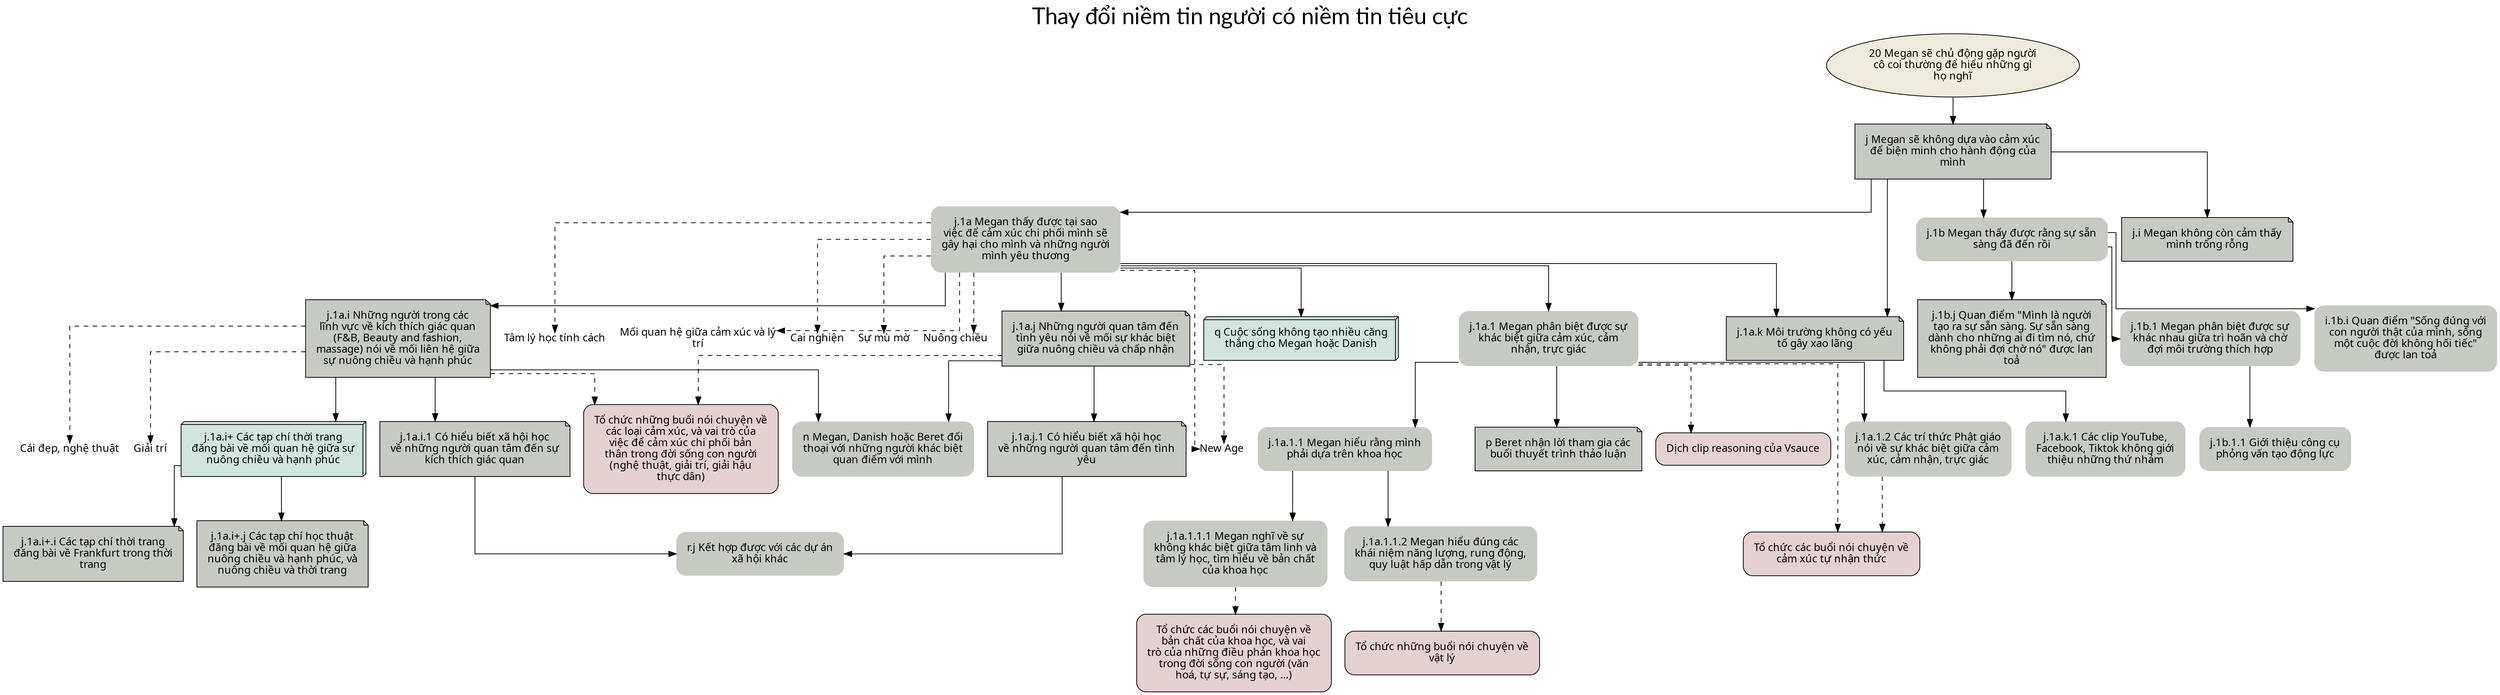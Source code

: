 digraph branch_j{
splines=ortho;
			overlap=false
		style=rounded
		// ranksep="0.4";
		label="Thay đổi niềm tin người có niềm tin tiêu cực";
		sep=10
		fontsize = 30
		labelloc="t";
		fontname="Lato";
//NODES
//====================


node [ shape=plaintext style="filled, rounded" fontname="SVN-Avo" margin=0.2 fillcolor="#c6cac3" ] //Reset style

//All masterGraph nodes

node [ shape=plaintext style="filled, rounded" fontname="SVN-Avo" margin=0.2 fillcolor="#c6cac3" ]

node [ shape=plaintext style="filled, rounded" fontname="SVN-Avo" margin=0.2 fillcolor="#c6cac3" ] //Reset style

//All branch_20 nodes

node [ shape=oval margin=0.1 fillcolor="#EEEADD" style="filled, rounded" ]
"20 Megan sẽ chủ động gặp người cô coi thường để hiểu những gì họ nghĩ" [ label = "20 Megan sẽ chủ động gặp người\ncô coi thường để hiểu những gì\nhọ nghĩ" ] 

node [ shape=plaintext style="filled, rounded" fontname="SVN-Avo" margin=0.2 fillcolor="#c6cac3" ] //Reset style

//All Mục tiêu nodes
"r.j Kết hợp được với các dự án xã hội khác" [ label = "r.j Kết hợp được với các dự án\nxã hội khác" ] 
"j.1b.1.1 Giới thiệu công cụ phỏng vấn tạo động lực" [ label = "j.1b.1.1 Giới thiệu công cụ\nphỏng vấn tạo động lực" ] 
"j.1b.1 Megan phân biệt được sự khác nhau giữa trì hoãn và chờ đợi môi trường thích hợp" [ label = "j.1b.1 Megan phân biệt được sự\nkhác nhau giữa trì hoãn và chờ\nđợi môi trường thích hợp" ] 
"j.1a.k.1 Các clip YouTube, Facebook, Tiktok không giới thiệu những thứ nhảm" [ label = "j.1a.k.1 Các clip YouTube,\nFacebook, Tiktok không giới\nthiệu những thứ nhảm" ] 
"r.j Kết hợp được với các dự án xã hội khác" [ label = "r.j Kết hợp được với các dự án\nxã hội khác" ] 
"n Megan, Danish hoặc Beret đối thoại với những người khác biệt quan điểm với mình" [ label = "n Megan, Danish hoặc Beret đối\nthoại với những người khác biệt\nquan điểm với mình" ] 
"r.j Kết hợp được với các dự án xã hội khác" [ label = "r.j Kết hợp được với các dự án\nxã hội khác" ] 
"n Megan, Danish hoặc Beret đối thoại với những người khác biệt quan điểm với mình" [ label = "n Megan, Danish hoặc Beret đối\nthoại với những người khác biệt\nquan điểm với mình" ] 
"n Megan, Danish hoặc Beret đối thoại với những người khác biệt quan điểm với mình" [ label = "n Megan, Danish hoặc Beret đối\nthoại với những người khác biệt\nquan điểm với mình" ] 
"j.1a.1.1.1 Megan nghĩ về sự không khác biệt giữa tâm linh và tâm lý học, tìm hiểu về bản chất của khoa học" [ label = "j.1a.1.1.1 Megan nghĩ về sự\nkhông khác biệt giữa tâm linh và\ntâm lý học, tìm hiểu về bản chất\ncủa khoa học" ] 
"j.1a.1.1.2 Megan hiểu đúng các khái niệm năng lượng, rung động, quy luật hấp dẫn trong vật lý" [ label = "j.1a.1.1.2 Megan hiểu đúng các\nkhái niệm năng lượng, rung động,\nquy luật hấp dẫn trong vật lý" ] 
"j.1a.1.1 Megan hiểu rằng mình phải dựa trên khoa học" [ label = "j.1a.1.1 Megan hiểu rằng mình\nphải dựa trên khoa học" ] 
"j.1a.1.2 Các trí thức Phật giáo nói về sự khác biệt giữa cảm xúc, cảm nhận, trực giác" [ label = "j.1a.1.2 Các trí thức Phật giáo\nnói về sự khác biệt giữa cảm\nxúc, cảm nhận, trực giác" ] 
"j.1a.1 Megan phân biệt được sự khác biệt giữa cảm xúc, cảm nhận, trực giác" [ label = "j.1a.1 Megan phân biệt được sự\nkhác biệt giữa cảm xúc, cảm\nnhận, trực giác" ] 
"j.1a Megan thấy được tại sao việc để cảm xúc chi phối mình sẽ gây hại cho mình và những người mình yêu thương" [ label = "j.1a Megan thấy được tại sao\nviệc để cảm xúc chi phối mình sẽ\ngây hại cho mình và những người\nmình yêu thương" ] 
"j.1b Megan thấy được rằng sự sẵn sàng đã đến rồi" [ label = "j.1b Megan thấy được rằng sự sẵn\nsàng đã đến rồi" ] 
"i.1b.i Quan điểm ❝Sống đúng với con người thật của mình, sống một cuộc đời không hối tiếc❞ được lan toả" [ label = "i.1b.i Quan điểm \"Sống đúng với\ncon người thật của mình, sống\nmột cuộc đời không hối tiếc\"\nđược lan toả" ] 
"20 Megan sẽ chủ động gặp người cô coi thường để hiểu những gì họ nghĩ" [ label = "20 Megan sẽ chủ động gặp người\ncô coi thường để hiểu những gì\nhọ nghĩ" ] 

node [ shape=plaintext style="filled, rounded" fontname="SVN-Avo" margin=0.2 fillcolor="#c6cac3" ] //Reset style

//All Ý tưởng tốt hơn nodes

node [ shape=box3d style="filled, rounded" fillcolor="#D1E4DD" ]
"j.1a.i+ Các tạp chí thời trang đăng bài về mối quan hệ giữa sự nuông chiều và hạnh phúc" [ label = "j.1a.i+ Các tạp chí thời trang\nđăng bài về mối quan hệ giữa sự\nnuông chiều và hạnh phúc" ] 
"q Cuộc sống không tạo nhiều căng thẳng cho Megan hoặc Danish" [ label = "q Cuộc sống không tạo nhiều căng\nthẳng cho Megan hoặc Danish" ] 

node [ shape=plaintext style="filled, rounded" fontname="SVN-Avo" margin=0.2 fillcolor="#c6cac3" ] //Reset style

//All Yếu tố hỗ trợ nodes

node [ shape=note style=filled ]
"r.j Kết hợp được với các dự án xã hội khác" [ label = "r.j Kết hợp được với các dự án\nxã hội khác" ] 
"q Cuộc sống không tạo nhiều căng thẳng cho Megan hoặc Danish" [ label = "q Cuộc sống không tạo nhiều căng\nthẳng cho Megan hoặc Danish" ] 
"r.j Kết hợp được với các dự án xã hội khác" [ label = "r.j Kết hợp được với các dự án\nxã hội khác" ] 
"p Beret nhận lời tham gia các buổi thuyết trình thảo luận" [ label = "p Beret nhận lời tham gia các\nbuổi thuyết trình thảo luận" ] 
"r.j Kết hợp được với các dự án xã hội khác" [ label = "r.j Kết hợp được với các dự án\nxã hội khác" ] 
"i.1b.i Quan điểm ❝Sống đúng với con người thật của mình, sống một cuộc đời không hối tiếc❞ được lan toả" [ label = "i.1b.i Quan điểm \"Sống đúng với\ncon người thật của mình, sống\nmột cuộc đời không hối tiếc\"\nđược lan toả" ] 
"j.1b.j Quan điểm ❝Mình là người tạo ra sự sẵn sàng. Sự sẵn sàng dành cho những ai đi tìm nó, chứ không phải đợi chờ nó❞ được lan toả" [ label = "j.1b.j Quan điểm \"Mình là người\ntạo ra sự sẵn sàng. Sự sẵn sàng\ndành cho những ai đi tìm nó, chứ\nkhông phải đợi chờ nó\" được lan\ntoả" ] 
"j.1a.j.1 Có hiểu biết xã hội học về những người quan tâm đến tình yêu" [ label = "j.1a.j.1 Có hiểu biết xã hội học\nvề những người quan tâm đến tình\nyêu" ] 
"j.1a.i+.i Các tạp chí thời trang đăng bài về Frankfurt trong thời trang" [ label = "j.1a.i+.i Các tạp chí thời trang\nđăng bài về Frankfurt trong thời\ntrang" ] 
"j.1a.i+.j Các tạp chí học thuật đăng bài về mối quan hệ giữa nuông chiều và hạnh phúc, và nuông chiều và thời trang" [ label = "j.1a.i+.j Các tạp chí học thuật\nđăng bài về mối quan hệ giữa\nnuông chiều và hạnh phúc, và\nnuông chiều và thời trang" ] 
"j.1a.i.1 Có hiểu biết xã hội học về những người quan tâm đến sự kích thích giác quan" [ label = "j.1a.i.1 Có hiểu biết xã hội học\nvề những người quan tâm đến sự\nkích thích giác quan" ] 
"p Beret nhận lời tham gia các buổi thuyết trình thảo luận" [ label = "p Beret nhận lời tham gia các\nbuổi thuyết trình thảo luận" ] 
"j.1a.i Những người trong các lĩnh vực về kích thích giác quan (F&B, Beauty and fashion, massage) nói về mối liên hệ giữa sự nuông chiều và hạnh phúc" [ label = "j.1a.i Những người trong các\nlĩnh vực về kích thích giác quan\n(F&B, Beauty and fashion,\nmassage) nói về mối liên hệ giữa\nsự nuông chiều và hạnh phúc" ] 
"j.1a.j Những người quan tâm đến tình yêu nói về mối sự khác biệt giữa nuông chiều và chấp nhận" [ label = "j.1a.j Những người quan tâm đến\ntình yêu nói về mối sự khác biệt\ngiữa nuông chiều và chấp nhận" ] 
"j.1a.k Môi trường không có yếu tố gây xao lãng" [ label = "j.1a.k Môi trường không có yếu\ntố gây xao lãng" ] 
"q Cuộc sống không tạo nhiều căng thẳng cho Megan hoặc Danish" [ label = "q Cuộc sống không tạo nhiều căng\nthẳng cho Megan hoặc Danish" ] 
"j.1a.k Môi trường không có yếu tố gây xao lãng" [ label = "j.1a.k Môi trường không có yếu\ntố gây xao lãng" ] 
"j.i Megan không còn cảm thấy mình trống rỗng" [ label = "j.i Megan không còn cảm thấy\nmình trống rỗng" ] 
"i.1b.i Quan điểm ❝Sống đúng với con người thật của mình, sống một cuộc đời không hối tiếc❞ được lan toả" [ label = "i.1b.i Quan điểm \"Sống đúng với\ncon người thật của mình, sống\nmột cuộc đời không hối tiếc\"\nđược lan toả" ] 
"j Megan sẽ không dựa vào cảm xúc để biện minh cho hành động của mình" [ label = "j Megan sẽ không dựa vào cảm xúc\nđể biện minh cho hành động của\nmình" ] 
"n Megan, Danish hoặc Beret đối thoại với những người khác biệt quan điểm với mình" [ label = "n Megan, Danish hoặc Beret đối\nthoại với những người khác biệt\nquan điểm với mình" ] 
"p Beret nhận lời tham gia các buổi thuyết trình thảo luận" [ label = "p Beret nhận lời tham gia các\nbuổi thuyết trình thảo luận" ] 
"q Cuộc sống không tạo nhiều căng thẳng cho Megan hoặc Danish" [ label = "q Cuộc sống không tạo nhiều căng\nthẳng cho Megan hoặc Danish" ] 
"n Megan, Danish hoặc Beret đối thoại với những người khác biệt quan điểm với mình" [ label = "n Megan, Danish hoặc Beret đối\nthoại với những người khác biệt\nquan điểm với mình" ] 

node [ shape=plaintext style="filled, rounded" fontname="SVN-Avo" margin=0.2 fillcolor="#c6cac3" ] //Reset style

//All Tham khảo nodes

node [ shape=plain fillcolor=white ]
"New Age" [ label = "New Age" ] 
"Cái đẹp, nghệ thuật" [ label = "Cái đẹp, nghệ thuật" ] 
"Giải trí" [ label = "Giải trí" ] 
"Tâm lý học tính cách" [ label = "Tâm lý học tính cách" ] 
"Mối quan hệ giữa cảm xúc và lý trí" [ label = "Mối quan hệ giữa cảm xúc và lý\ntrí" ] 
"Cai nghiện" [ label = "Cai nghiện" ] 
"Sự mù mờ" [ label = "Sự mù mờ" ] 
"Nuông chiều" [ label = "Nuông chiều" ] 
"New Age" [ label = "New Age" ] 

node [ shape=plaintext style="filled, rounded" fontname="SVN-Avo" margin=0.2 fillcolor="#c6cac3" ] //Reset style

//All Hoạt động nodes

node [ fillcolor="#E4D1D1" shape=polygon ]
"Tổ chức những buổi nói chuyện về các loại cảm xúc, và vai trò của việc để cảm xúc chi phối bản thân trong đời sống con người (nghệ thuật, giải trí, giải hậu thực dân)" [ label = "Tổ chức những buổi nói chuyện về\ncác loại cảm xúc, và vai trò của\nviệc để cảm xúc chi phối bản\nthân trong đời sống con người\n(nghệ thuật, giải trí, giải hậu\nthực dân)" ] 
"Tổ chức những buổi nói chuyện về các loại cảm xúc, và vai trò của việc để cảm xúc chi phối bản thân trong đời sống con người (nghệ thuật, giải trí, giải hậu thực dân)" [ label = "Tổ chức những buổi nói chuyện về\ncác loại cảm xúc, và vai trò của\nviệc để cảm xúc chi phối bản\nthân trong đời sống con người\n(nghệ thuật, giải trí, giải hậu\nthực dân)" ] 
"Tổ chức những buổi nói chuyện về các loại cảm xúc, và vai trò của việc để cảm xúc chi phối bản thân trong đời sống con người (nghệ thuật, giải trí, giải hậu thực dân)" [ label = "Tổ chức những buổi nói chuyện về\ncác loại cảm xúc, và vai trò của\nviệc để cảm xúc chi phối bản\nthân trong đời sống con người\n(nghệ thuật, giải trí, giải hậu\nthực dân)" ] 
"Tổ chức các buổi nói chuyện về cảm xúc tự nhận thức" [ label = "Tổ chức các buổi nói chuyện về\ncảm xúc tự nhận thức" ] 
"Tổ chức những buổi nói chuyện về vật lý" [ label = "Tổ chức những buổi nói chuyện về\nvật lý" ] 
"Tổ chức các buổi nói chuyện về bản chất của khoa học, và vai trò của những điều phản khoa học trong đời sống con người (văn hoá, tự sự, sáng tạo, ...)" [ label = "Tổ chức các buổi nói chuyện về\nbản chất của khoa học, và vai\ntrò của những điều phản khoa học\ntrong đời sống con người (văn\nhoá, tự sự, sáng tạo, ...)" ] 
"Dịch clip reasoning của Vsauce" [ label = "Dịch clip reasoning của Vsauce" ] 
"Tổ chức các buổi nói chuyện về cảm xúc tự nhận thức" [ label = "Tổ chức các buổi nói chuyện về\ncảm xúc tự nhận thức" ] 

node [ shape=plaintext style="filled, rounded" fontname="SVN-Avo" margin=0.2 fillcolor="#c6cac3" ] //Reset style

//All branch_1a nodes

node [ shape=plaintext style="filled, rounded" fontname="SVN-Avo" margin=0.2 fillcolor="#c6cac3" ] //Reset style

//All branch_1b nodes

node [ shape=plaintext style="filled, rounded" fontname="SVN-Avo" margin=0.2 fillcolor="#c6cac3" ] //Reset style

//All branch_i nodes
"i.1b.i Quan điểm ❝Sống đúng với con người thật của mình, sống một cuộc đời không hối tiếc❞ được lan toả" [ label = "i.1b.i Quan điểm \"Sống đúng với\ncon người thật của mình, sống\nmột cuộc đời không hối tiếc\"\nđược lan toả" ] 
"i.1b.i Quan điểm ❝Sống đúng với con người thật của mình, sống một cuộc đời không hối tiếc❞ được lan toả" [ label = "i.1b.i Quan điểm \"Sống đúng với\ncon người thật của mình, sống\nmột cuộc đời không hối tiếc\"\nđược lan toả" ] 
"i.1b.i Quan điểm ❝Sống đúng với con người thật của mình, sống một cuộc đời không hối tiếc❞ được lan toả" [ label = "i.1b.i Quan điểm \"Sống đúng với\ncon người thật của mình, sống\nmột cuộc đời không hối tiếc\"\nđược lan toả" ] 

node [ shape=plaintext style="filled, rounded" fontname="SVN-Avo" margin=0.2 fillcolor="#c6cac3" ] //Reset style

//All branch_j nodes
"j.1b.1.1 Giới thiệu công cụ phỏng vấn tạo động lực" [ label = "j.1b.1.1 Giới thiệu công cụ\nphỏng vấn tạo động lực" ] 
"j.1b.1 Megan phân biệt được sự khác nhau giữa trì hoãn và chờ đợi môi trường thích hợp" [ label = "j.1b.1 Megan phân biệt được sự\nkhác nhau giữa trì hoãn và chờ\nđợi môi trường thích hợp" ] 
"j.1b.j Quan điểm ❝Mình là người tạo ra sự sẵn sàng. Sự sẵn sàng dành cho những ai đi tìm nó, chứ không phải đợi chờ nó❞ được lan toả" [ label = "j.1b.j Quan điểm \"Mình là người\ntạo ra sự sẵn sàng. Sự sẵn sàng\ndành cho những ai đi tìm nó, chứ\nkhông phải đợi chờ nó\" được lan\ntoả" ] 
"j.1a.k.1 Các clip YouTube, Facebook, Tiktok không giới thiệu những thứ nhảm" [ label = "j.1a.k.1 Các clip YouTube,\nFacebook, Tiktok không giới\nthiệu những thứ nhảm" ] 
"j.1a.j.1 Có hiểu biết xã hội học về những người quan tâm đến tình yêu" [ label = "j.1a.j.1 Có hiểu biết xã hội học\nvề những người quan tâm đến tình\nyêu" ] 
"j.1a.i+.i Các tạp chí thời trang đăng bài về Frankfurt trong thời trang" [ label = "j.1a.i+.i Các tạp chí thời trang\nđăng bài về Frankfurt trong thời\ntrang" ] 
"j.1a.i+.j Các tạp chí học thuật đăng bài về mối quan hệ giữa nuông chiều và hạnh phúc, và nuông chiều và thời trang" [ label = "j.1a.i+.j Các tạp chí học thuật\nđăng bài về mối quan hệ giữa\nnuông chiều và hạnh phúc, và\nnuông chiều và thời trang" ] 
"j.1a.i.1 Có hiểu biết xã hội học về những người quan tâm đến sự kích thích giác quan" [ label = "j.1a.i.1 Có hiểu biết xã hội học\nvề những người quan tâm đến sự\nkích thích giác quan" ] 
"j.1a.i+ Các tạp chí thời trang đăng bài về mối quan hệ giữa sự nuông chiều và hạnh phúc" [ label = "j.1a.i+ Các tạp chí thời trang\nđăng bài về mối quan hệ giữa sự\nnuông chiều và hạnh phúc" ] 
"j.1a.1.1.1 Megan nghĩ về sự không khác biệt giữa tâm linh và tâm lý học, tìm hiểu về bản chất của khoa học" [ label = "j.1a.1.1.1 Megan nghĩ về sự\nkhông khác biệt giữa tâm linh và\ntâm lý học, tìm hiểu về bản chất\ncủa khoa học" ] 
"j.1a.1.1.2 Megan hiểu đúng các khái niệm năng lượng, rung động, quy luật hấp dẫn trong vật lý" [ label = "j.1a.1.1.2 Megan hiểu đúng các\nkhái niệm năng lượng, rung động,\nquy luật hấp dẫn trong vật lý" ] 
"j.1a.1.1 Megan hiểu rằng mình phải dựa trên khoa học" [ label = "j.1a.1.1 Megan hiểu rằng mình\nphải dựa trên khoa học" ] 
"j.1a.1.2 Các trí thức Phật giáo nói về sự khác biệt giữa cảm xúc, cảm nhận, trực giác" [ label = "j.1a.1.2 Các trí thức Phật giáo\nnói về sự khác biệt giữa cảm\nxúc, cảm nhận, trực giác" ] 
"j.1a.1 Megan phân biệt được sự khác biệt giữa cảm xúc, cảm nhận, trực giác" [ label = "j.1a.1 Megan phân biệt được sự\nkhác biệt giữa cảm xúc, cảm\nnhận, trực giác" ] 
"j.1a.i Những người trong các lĩnh vực về kích thích giác quan (F&B, Beauty and fashion, massage) nói về mối liên hệ giữa sự nuông chiều và hạnh phúc" [ label = "j.1a.i Những người trong các\nlĩnh vực về kích thích giác quan\n(F&B, Beauty and fashion,\nmassage) nói về mối liên hệ giữa\nsự nuông chiều và hạnh phúc" ] 
"j.1a.j Những người quan tâm đến tình yêu nói về mối sự khác biệt giữa nuông chiều và chấp nhận" [ label = "j.1a.j Những người quan tâm đến\ntình yêu nói về mối sự khác biệt\ngiữa nuông chiều và chấp nhận" ] 
"j.1a.k Môi trường không có yếu tố gây xao lãng" [ label = "j.1a.k Môi trường không có yếu\ntố gây xao lãng" ] 
"j.1b Megan thấy được rằng sự sẵn sàng đã đến rồi" [ label = "j.1b Megan thấy được rằng sự sẵn\nsàng đã đến rồi" ] 
"j.1a Megan thấy được tại sao việc để cảm xúc chi phối mình sẽ gây hại cho mình và những người mình yêu thương" [ label = "j.1a Megan thấy được tại sao\nviệc để cảm xúc chi phối mình sẽ\ngây hại cho mình và những người\nmình yêu thương" ] 
"j.1b Megan thấy được rằng sự sẵn sàng đã đến rồi" [ label = "j.1b Megan thấy được rằng sự sẵn\nsàng đã đến rồi" ] 
"j.1a.k Môi trường không có yếu tố gây xao lãng" [ label = "j.1a.k Môi trường không có yếu\ntố gây xao lãng" ] 
"j.i Megan không còn cảm thấy mình trống rỗng" [ label = "j.i Megan không còn cảm thấy\nmình trống rỗng" ] 
"j Megan sẽ không dựa vào cảm xúc để biện minh cho hành động của mình" [ label = "j Megan sẽ không dựa vào cảm xúc\nđể biện minh cho hành động của\nmình" ] 

node [ shape=plaintext style="filled, rounded" fontname="SVN-Avo" margin=0.2 fillcolor="#c6cac3" ] //Reset style

//All branch_k nodes

node [ shape=plaintext style="filled, rounded" fontname="SVN-Avo" margin=0.2 fillcolor="#c6cac3" ] //Reset style

//All branch_l nodes

node [ shape=plaintext style="filled, rounded" fontname="SVN-Avo" margin=0.2 fillcolor="#c6cac3" ] //Reset style

//All branch_m nodes

node [ shape=plaintext style="filled, rounded" fontname="SVN-Avo" margin=0.2 fillcolor="#c6cac3" ] //Reset style

//All branch_n nodes
"n Megan, Danish hoặc Beret đối thoại với những người khác biệt quan điểm với mình" [ label = "n Megan, Danish hoặc Beret đối\nthoại với những người khác biệt\nquan điểm với mình" ] 
"n Megan, Danish hoặc Beret đối thoại với những người khác biệt quan điểm với mình" [ label = "n Megan, Danish hoặc Beret đối\nthoại với những người khác biệt\nquan điểm với mình" ] 
"n Megan, Danish hoặc Beret đối thoại với những người khác biệt quan điểm với mình" [ label = "n Megan, Danish hoặc Beret đối\nthoại với những người khác biệt\nquan điểm với mình" ] 
"n Megan, Danish hoặc Beret đối thoại với những người khác biệt quan điểm với mình" [ label = "n Megan, Danish hoặc Beret đối\nthoại với những người khác biệt\nquan điểm với mình" ] 
"n Megan, Danish hoặc Beret đối thoại với những người khác biệt quan điểm với mình" [ label = "n Megan, Danish hoặc Beret đối\nthoại với những người khác biệt\nquan điểm với mình" ] 

node [ shape=plaintext style="filled, rounded" fontname="SVN-Avo" margin=0.2 fillcolor="#c6cac3" ] //Reset style

//All branch_o nodes

node [ shape=plaintext style="filled, rounded" fontname="SVN-Avo" margin=0.2 fillcolor="#c6cac3" ] //Reset style

//All branch_p nodes
"p Beret nhận lời tham gia các buổi thuyết trình thảo luận" [ label = "p Beret nhận lời tham gia các\nbuổi thuyết trình thảo luận" ] 
"p Beret nhận lời tham gia các buổi thuyết trình thảo luận" [ label = "p Beret nhận lời tham gia các\nbuổi thuyết trình thảo luận" ] 
"p Beret nhận lời tham gia các buổi thuyết trình thảo luận" [ label = "p Beret nhận lời tham gia các\nbuổi thuyết trình thảo luận" ] 

node [ shape=plaintext style="filled, rounded" fontname="SVN-Avo" margin=0.2 fillcolor="#c6cac3" ] //Reset style

//All branch_q nodes
"q Cuộc sống không tạo nhiều căng thẳng cho Megan hoặc Danish" [ label = "q Cuộc sống không tạo nhiều căng\nthẳng cho Megan hoặc Danish" ] 
"q Cuộc sống không tạo nhiều căng thẳng cho Megan hoặc Danish" [ label = "q Cuộc sống không tạo nhiều căng\nthẳng cho Megan hoặc Danish" ] 
"q Cuộc sống không tạo nhiều căng thẳng cho Megan hoặc Danish" [ label = "q Cuộc sống không tạo nhiều căng\nthẳng cho Megan hoặc Danish" ] 
"q Cuộc sống không tạo nhiều căng thẳng cho Megan hoặc Danish" [ label = "q Cuộc sống không tạo nhiều căng\nthẳng cho Megan hoặc Danish" ] 

node [ shape=plaintext style="filled, rounded" fontname="SVN-Avo" margin=0.2 fillcolor="#c6cac3" ] //Reset style

//All branch_r nodes
"r.j Kết hợp được với các dự án xã hội khác" [ label = "r.j Kết hợp được với các dự án\nxã hội khác" ] 
"r.j Kết hợp được với các dự án xã hội khác" [ label = "r.j Kết hợp được với các dự án\nxã hội khác" ] 
"r.j Kết hợp được với các dự án xã hội khác" [ label = "r.j Kết hợp được với các dự án\nxã hội khác" ] 
"r.j Kết hợp được với các dự án xã hội khác" [ label = "r.j Kết hợp được với các dự án\nxã hội khác" ] 
"r.j Kết hợp được với các dự án xã hội khác" [ label = "r.j Kết hợp được với các dự án\nxã hội khác" ] 
"r.j Kết hợp được với các dự án xã hội khác" [ label = "r.j Kết hợp được với các dự án\nxã hội khác" ] 


//EDGES
//====================

edge [ penwidth=1 ] //Reset style

//All masterGraph edges

edge [ penwidth=1 ]

edge [ penwidth=1 ] //Reset style

//All Mục tiêu edges
"j.1b.1 Megan phân biệt được sự khác nhau giữa trì hoãn và chờ đợi môi trường thích hợp" -> "j.1b.1.1 Giới thiệu công cụ phỏng vấn tạo động lực"
"j.1b Megan thấy được rằng sự sẵn sàng đã đến rồi" -> "j.1b.1 Megan phân biệt được sự khác nhau giữa trì hoãn và chờ đợi môi trường thích hợp"
"j.1a.k Môi trường không có yếu tố gây xao lãng" -> "j.1a.k.1 Các clip YouTube, Facebook, Tiktok không giới thiệu những thứ nhảm"
"j.1a.j.1 Có hiểu biết xã hội học về những người quan tâm đến tình yêu" -> "r.j Kết hợp được với các dự án xã hội khác"
"j.1a.j Những người quan tâm đến tình yêu nói về mối sự khác biệt giữa nuông chiều và chấp nhận" -> "n Megan, Danish hoặc Beret đối thoại với những người khác biệt quan điểm với mình"
"j.1a.i.1 Có hiểu biết xã hội học về những người quan tâm đến sự kích thích giác quan" -> "r.j Kết hợp được với các dự án xã hội khác"
"j.1a.i Những người trong các lĩnh vực về kích thích giác quan (F&B, Beauty and fashion, massage) nói về mối liên hệ giữa sự nuông chiều và hạnh phúc" -> "n Megan, Danish hoặc Beret đối thoại với những người khác biệt quan điểm với mình"
"j.1a.1.1 Megan hiểu rằng mình phải dựa trên khoa học" -> "j.1a.1.1.1 Megan nghĩ về sự không khác biệt giữa tâm linh và tâm lý học, tìm hiểu về bản chất của khoa học"
"j.1a.1.1 Megan hiểu rằng mình phải dựa trên khoa học" -> "j.1a.1.1.2 Megan hiểu đúng các khái niệm năng lượng, rung động, quy luật hấp dẫn trong vật lý"
"j.1a.1 Megan phân biệt được sự khác biệt giữa cảm xúc, cảm nhận, trực giác" -> "j.1a.1.1 Megan hiểu rằng mình phải dựa trên khoa học"
"j.1a.1 Megan phân biệt được sự khác biệt giữa cảm xúc, cảm nhận, trực giác" -> "j.1a.1.2 Các trí thức Phật giáo nói về sự khác biệt giữa cảm xúc, cảm nhận, trực giác"
"j.1a Megan thấy được tại sao việc để cảm xúc chi phối mình sẽ gây hại cho mình và những người mình yêu thương" -> "j.1a.1 Megan phân biệt được sự khác biệt giữa cảm xúc, cảm nhận, trực giác"
"j Megan sẽ không dựa vào cảm xúc để biện minh cho hành động của mình" -> "j.1a Megan thấy được tại sao việc để cảm xúc chi phối mình sẽ gây hại cho mình và những người mình yêu thương"
"j Megan sẽ không dựa vào cảm xúc để biện minh cho hành động của mình" -> "j.1b Megan thấy được rằng sự sẵn sàng đã đến rồi"

edge [ penwidth=1 ] //Reset style

//All Đi chung edges

edge [ penwidth=1 ] //Reset style

//All Ý tưởng tốt hơn edges
"j.1a.i Những người trong các lĩnh vực về kích thích giác quan (F&B, Beauty and fashion, massage) nói về mối liên hệ giữa sự nuông chiều và hạnh phúc" -> "j.1a.i+ Các tạp chí thời trang đăng bài về mối quan hệ giữa sự nuông chiều và hạnh phúc"

edge [ penwidth=1 ] //Reset style

//All Yếu tố hỗ trợ edges
"j.1b Megan thấy được rằng sự sẵn sàng đã đến rồi" -> "i.1b.i Quan điểm ❝Sống đúng với con người thật của mình, sống một cuộc đời không hối tiếc❞ được lan toả"
"j.1b Megan thấy được rằng sự sẵn sàng đã đến rồi" -> "j.1b.j Quan điểm ❝Mình là người tạo ra sự sẵn sàng. Sự sẵn sàng dành cho những ai đi tìm nó, chứ không phải đợi chờ nó❞ được lan toả"
"j.1a.j Những người quan tâm đến tình yêu nói về mối sự khác biệt giữa nuông chiều và chấp nhận" -> "j.1a.j.1 Có hiểu biết xã hội học về những người quan tâm đến tình yêu"
"j.1a.i+ Các tạp chí thời trang đăng bài về mối quan hệ giữa sự nuông chiều và hạnh phúc" -> "j.1a.i+.i Các tạp chí thời trang đăng bài về Frankfurt trong thời trang"
"j.1a.i+ Các tạp chí thời trang đăng bài về mối quan hệ giữa sự nuông chiều và hạnh phúc" -> "j.1a.i+.j Các tạp chí học thuật đăng bài về mối quan hệ giữa nuông chiều và hạnh phúc, và nuông chiều và thời trang"
"j.1a.i Những người trong các lĩnh vực về kích thích giác quan (F&B, Beauty and fashion, massage) nói về mối liên hệ giữa sự nuông chiều và hạnh phúc" -> "j.1a.i.1 Có hiểu biết xã hội học về những người quan tâm đến sự kích thích giác quan"
"j.1a.1 Megan phân biệt được sự khác biệt giữa cảm xúc, cảm nhận, trực giác" -> "p Beret nhận lời tham gia các buổi thuyết trình thảo luận"
"j.1a Megan thấy được tại sao việc để cảm xúc chi phối mình sẽ gây hại cho mình và những người mình yêu thương" -> "j.1a.i Những người trong các lĩnh vực về kích thích giác quan (F&B, Beauty and fashion, massage) nói về mối liên hệ giữa sự nuông chiều và hạnh phúc"
"j.1a Megan thấy được tại sao việc để cảm xúc chi phối mình sẽ gây hại cho mình và những người mình yêu thương" -> "j.1a.j Những người quan tâm đến tình yêu nói về mối sự khác biệt giữa nuông chiều và chấp nhận"
"j.1a Megan thấy được tại sao việc để cảm xúc chi phối mình sẽ gây hại cho mình và những người mình yêu thương" -> "j.1a.k Môi trường không có yếu tố gây xao lãng"
"j.1a Megan thấy được tại sao việc để cảm xúc chi phối mình sẽ gây hại cho mình và những người mình yêu thương" -> "q Cuộc sống không tạo nhiều căng thẳng cho Megan hoặc Danish"
"j Megan sẽ không dựa vào cảm xúc để biện minh cho hành động của mình" -> "j.1a.k Môi trường không có yếu tố gây xao lãng"
"j Megan sẽ không dựa vào cảm xúc để biện minh cho hành động của mình" -> "j.i Megan không còn cảm thấy mình trống rỗng"
"20 Megan sẽ chủ động gặp người cô coi thường để hiểu những gì họ nghĩ" -> "j Megan sẽ không dựa vào cảm xúc để biện minh cho hành động của mình"

edge [ penwidth=1 ] //Reset style

//All Tham khảo edges

edge [ style=dashed ]
"j.1a.j Những người quan tâm đến tình yêu nói về mối sự khác biệt giữa nuông chiều và chấp nhận" -> "New Age"
"j.1a.i Những người trong các lĩnh vực về kích thích giác quan (F&B, Beauty and fashion, massage) nói về mối liên hệ giữa sự nuông chiều và hạnh phúc" -> "Cái đẹp, nghệ thuật"
"j.1a.i Những người trong các lĩnh vực về kích thích giác quan (F&B, Beauty and fashion, massage) nói về mối liên hệ giữa sự nuông chiều và hạnh phúc" -> "Giải trí"
"j.1a Megan thấy được tại sao việc để cảm xúc chi phối mình sẽ gây hại cho mình và những người mình yêu thương" -> "Tâm lý học tính cách"
"j.1a Megan thấy được tại sao việc để cảm xúc chi phối mình sẽ gây hại cho mình và những người mình yêu thương" -> "Mối quan hệ giữa cảm xúc và lý trí"
"j.1a Megan thấy được tại sao việc để cảm xúc chi phối mình sẽ gây hại cho mình và những người mình yêu thương" -> "Cai nghiện"
"j.1a Megan thấy được tại sao việc để cảm xúc chi phối mình sẽ gây hại cho mình và những người mình yêu thương" -> "Sự mù mờ"
"j.1a Megan thấy được tại sao việc để cảm xúc chi phối mình sẽ gây hại cho mình và những người mình yêu thương" -> "Nuông chiều"
"j.1a Megan thấy được tại sao việc để cảm xúc chi phối mình sẽ gây hại cho mình và những người mình yêu thương" -> "New Age"

edge [ penwidth=1 ] //Reset style

//All Hoạt động edges
"j.1a.j Những người quan tâm đến tình yêu nói về mối sự khác biệt giữa nuông chiều và chấp nhận" -> "Tổ chức những buổi nói chuyện về các loại cảm xúc, và vai trò của việc để cảm xúc chi phối bản thân trong đời sống con người (nghệ thuật, giải trí, giải hậu thực dân)"
"j.1a.i Những người trong các lĩnh vực về kích thích giác quan (F&B, Beauty and fashion, massage) nói về mối liên hệ giữa sự nuông chiều và hạnh phúc" -> "Tổ chức những buổi nói chuyện về các loại cảm xúc, và vai trò của việc để cảm xúc chi phối bản thân trong đời sống con người (nghệ thuật, giải trí, giải hậu thực dân)"
"j.1a.1.2 Các trí thức Phật giáo nói về sự khác biệt giữa cảm xúc, cảm nhận, trực giác" -> "Tổ chức các buổi nói chuyện về cảm xúc tự nhận thức"
"j.1a.1.1.2 Megan hiểu đúng các khái niệm năng lượng, rung động, quy luật hấp dẫn trong vật lý" -> "Tổ chức những buổi nói chuyện về vật lý"
"j.1a.1.1.1 Megan nghĩ về sự không khác biệt giữa tâm linh và tâm lý học, tìm hiểu về bản chất của khoa học" -> "Tổ chức các buổi nói chuyện về bản chất của khoa học, và vai trò của những điều phản khoa học trong đời sống con người (văn hoá, tự sự, sáng tạo, ...)"
"j.1a.1 Megan phân biệt được sự khác biệt giữa cảm xúc, cảm nhận, trực giác" -> "Dịch clip reasoning của Vsauce"
"j.1a.1 Megan phân biệt được sự khác biệt giữa cảm xúc, cảm nhận, trực giác" -> "Tổ chức các buổi nói chuyện về cảm xúc tự nhận thức"

}